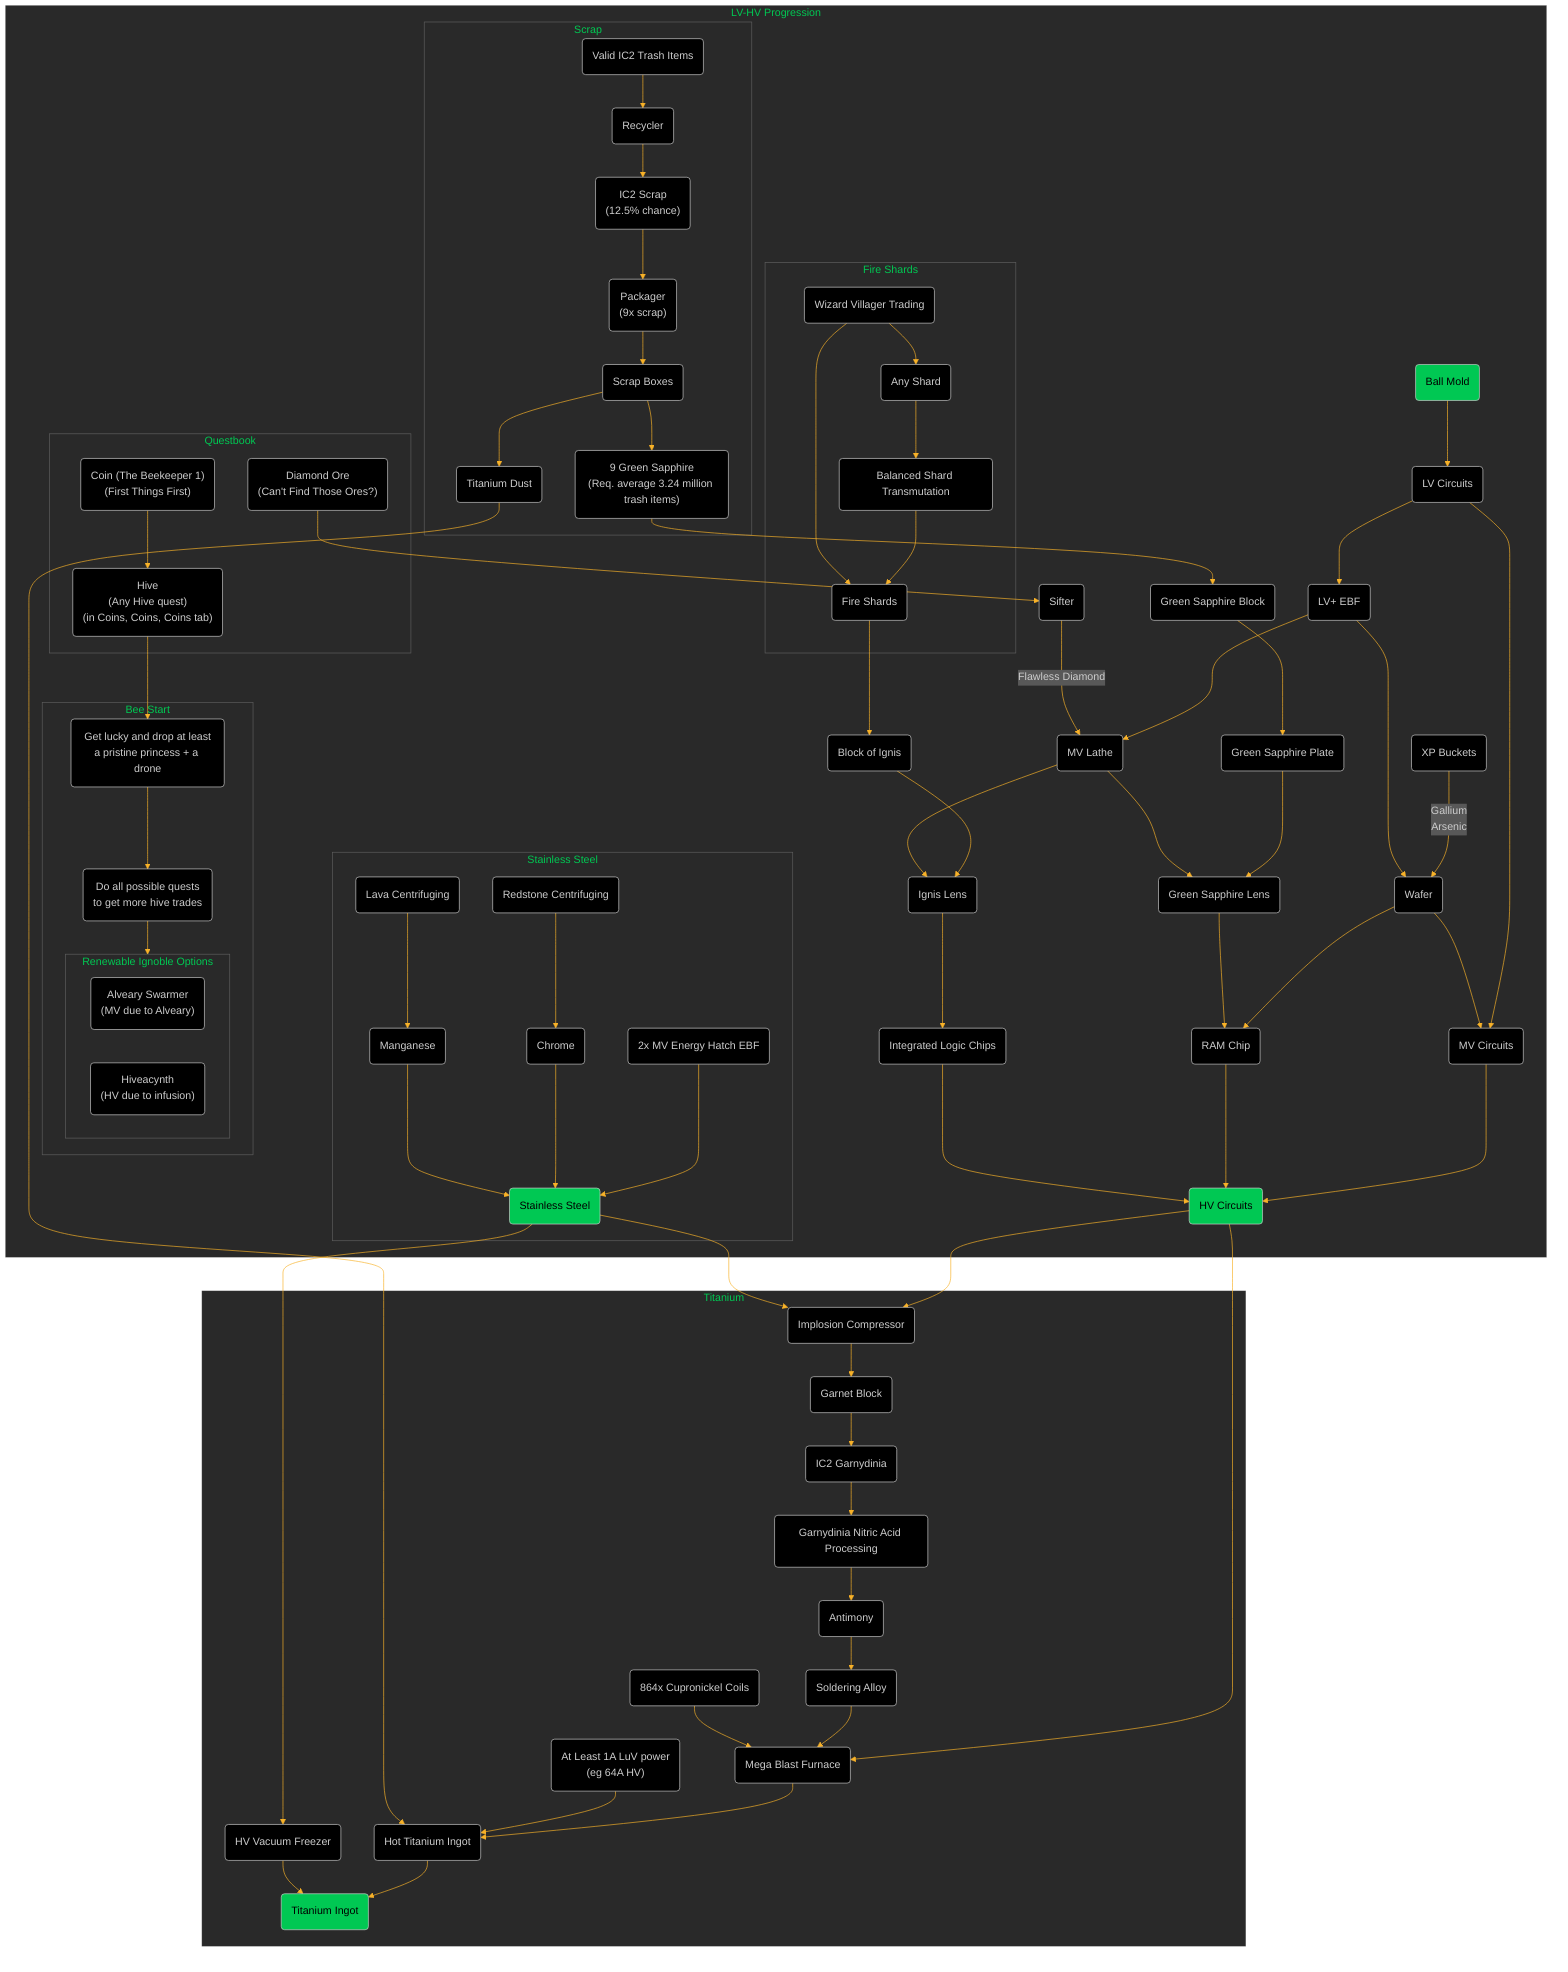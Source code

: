 %%{
  init: {
    'theme': 'dark',
    'themeVariables': {
      'primaryColor': '#000000',
      'primaryTextColor': '#FFFFFF',
      'primaryBorderColor': '#7C0000',
      'lineColor': '#F8B229',
      'secondaryColor': '#006100',
      'tertiaryColor': '#fff',
      'titleColor': '#00C853',
      'darkMode': 'true',
      'mainBkg': '#000000'
    }
  }
}%%

flowchart TD
    subgraph LV-HV Progression
        A(Ball Mold)
        B(LV Circuits)
        C(MV Circuits)
        D(XP Buckets)
        E(Wafer)
        subgraph SG_QB [Questbook]
            G("Diamond Ore\n(Can't Find Those Ores?)")
            AC("Coin (The Beekeeper 1)\n(First Things First)")
            AD("Hive\n(Any Hive quest)\n(in Coins, Coins, Coins tab)")
        end
        AC --> AD
        subgraph SG_GS [Scrap]
            L(Scrap Boxes)
            M("9 Green Sapphire\n(Req. average 3.24 million trash items)")
            N(Recycler)
            O(Valid IC2 Trash Items)
            P("Packager\n(9x scrap)")
            S("IC2 Scrap\n(12.5% chance)")
            AJ(Titanium Dust)
        end
        O --> N --> S --> P --> L --> M
        L --> AJ

        F(LV+ EBF)
        H(Sifter)
        I(MV Lathe)
        F --> I
        
        J(HV Circuits)
        K(Green Sapphire Lens)
        Q(Green Sapphire Block)
        U(Green Sapphire Plate)
        V(RAM Chip)
        X(Ignis Lens)
        Y(Integrated Logic Chips)
        Z(Block of Ignis)
        subgraph SG_FS [Fire Shards]
            AA(Fire Shards)
            AB(Wizard Villager Trading)
            AS(Any Shard)
            AT(Balanced Shard Transmutation)
        end
        AB --> AS --> AT --> AA
        AB --> AA

        subgraph SG_B [Bee Start]
            AE(Get lucky and drop at least\na pristine princess + a drone)
            AF(Do all possible quests\nto get more hive trades)
            subgraph SB_BR [Renewable Ignoble Options]
                AG("Alveary Swarmer\n(MV due to Alveary)")
                AH("Hiveacynth\n(HV due to infusion)")
            end
        end
        AE --> AF
        AF --> SB_BR

        subgraph SG_SS [Stainless Steel]
            AO(Stainless Steel)
            AP(2x MV Energy Hatch EBF)
            AQ(Chrome)
            AR(Manganese)
            AU(Redstone Centrifuging)
            AV(Lava Centrifuging)
        end
        AP --> AO
        AQ --> AO
        AR --> AO
        AU --> AQ
        AV --> AR

        A --> B --> C --> J
        D -->|Gallium\nArsenic| E
        F --> E
        G --> H -->|Flawless Diamond| I
        M --> Q --> U
        U --> K
        I --> K
        E --> V
        K --> V
        V --> J
        E --> C
        Y --> J
        X --> Y
        AA --> Z
        Z --> X
        I --> X
        AD --> AE
        B --> F
    end
    subgraph SG_TI [Titanium]
        AI(Mega Blast Furnace)
        AK(Hot Titanium Ingot)
        AL("At Least 1A LuV power\n(eg 64A HV)")
        AM(Titanium Ingot)
        AN(HV Vacuum Freezer)
        AW(Implosion Compressor)
        AX(Garnet Block)
        AY(IC2 Garnydinia)
        AZ(Garnydinia Nitric Acid Processing)
        BA(Antimony)
        BB(Soldering Alloy)
        BC(864x Cupronickel Coils)
    end
    J --> AI
    AI --> AK
    AL --> AK
    AJ --> AK
    AK --> AM
    AN --> AM
    AO --> AN
    J --> AW
    AO --> AW
    AW --> AX --> AY --> AZ --> BA --> BB --> AI
    BC --> AI

    classDef gate color:#000000, fill:#00C853
    
    class A gate
    class J gate
    class AM gate
    class AO gate